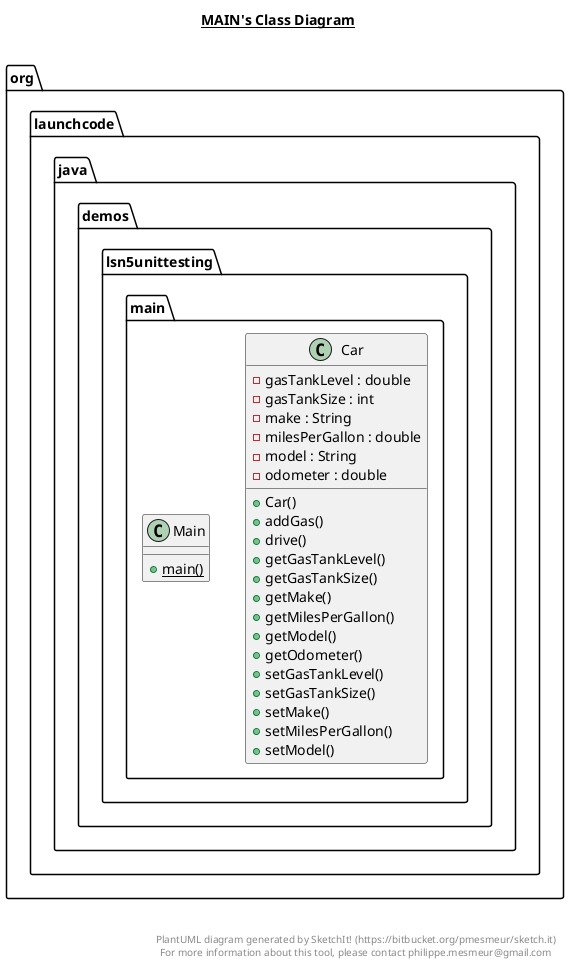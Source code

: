 @startuml

title __MAIN's Class Diagram__\n

  namespace org.launchcode.java.demos {
    namespace lsn5unittesting.main {
      class org.launchcode.java.demos.lsn5unittesting.main.Car {
          - gasTankLevel : double
          - gasTankSize : int
          - make : String
          - milesPerGallon : double
          - model : String
          - odometer : double
          + Car()
          + addGas()
          + drive()
          + getGasTankLevel()
          + getGasTankSize()
          + getMake()
          + getMilesPerGallon()
          + getModel()
          + getOdometer()
          + setGasTankLevel()
          + setGasTankSize()
          + setMake()
          + setMilesPerGallon()
          + setModel()
      }
    }
  }
  

  namespace org.launchcode.java.demos {
    namespace lsn5unittesting.main {
      class org.launchcode.java.demos.lsn5unittesting.main.Main {
          {static} + main()
      }
    }
  }
  



right footer


PlantUML diagram generated by SketchIt! (https://bitbucket.org/pmesmeur/sketch.it)
For more information about this tool, please contact philippe.mesmeur@gmail.com
endfooter

@enduml
